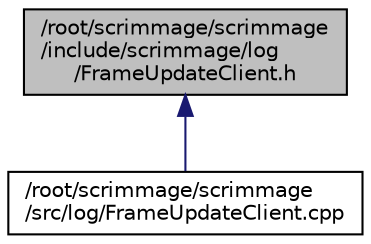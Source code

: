 digraph "/root/scrimmage/scrimmage/include/scrimmage/log/FrameUpdateClient.h"
{
 // LATEX_PDF_SIZE
  edge [fontname="Helvetica",fontsize="10",labelfontname="Helvetica",labelfontsize="10"];
  node [fontname="Helvetica",fontsize="10",shape=record];
  Node1 [label="/root/scrimmage/scrimmage\l/include/scrimmage/log\l/FrameUpdateClient.h",height=0.2,width=0.4,color="black", fillcolor="grey75", style="filled", fontcolor="black",tooltip="Brief file description."];
  Node1 -> Node2 [dir="back",color="midnightblue",fontsize="10",style="solid",fontname="Helvetica"];
  Node2 [label="/root/scrimmage/scrimmage\l/src/log/FrameUpdateClient.cpp",height=0.2,width=0.4,color="black", fillcolor="white", style="filled",URL="$FrameUpdateClient_8cpp.html",tooltip="Brief file description."];
}
